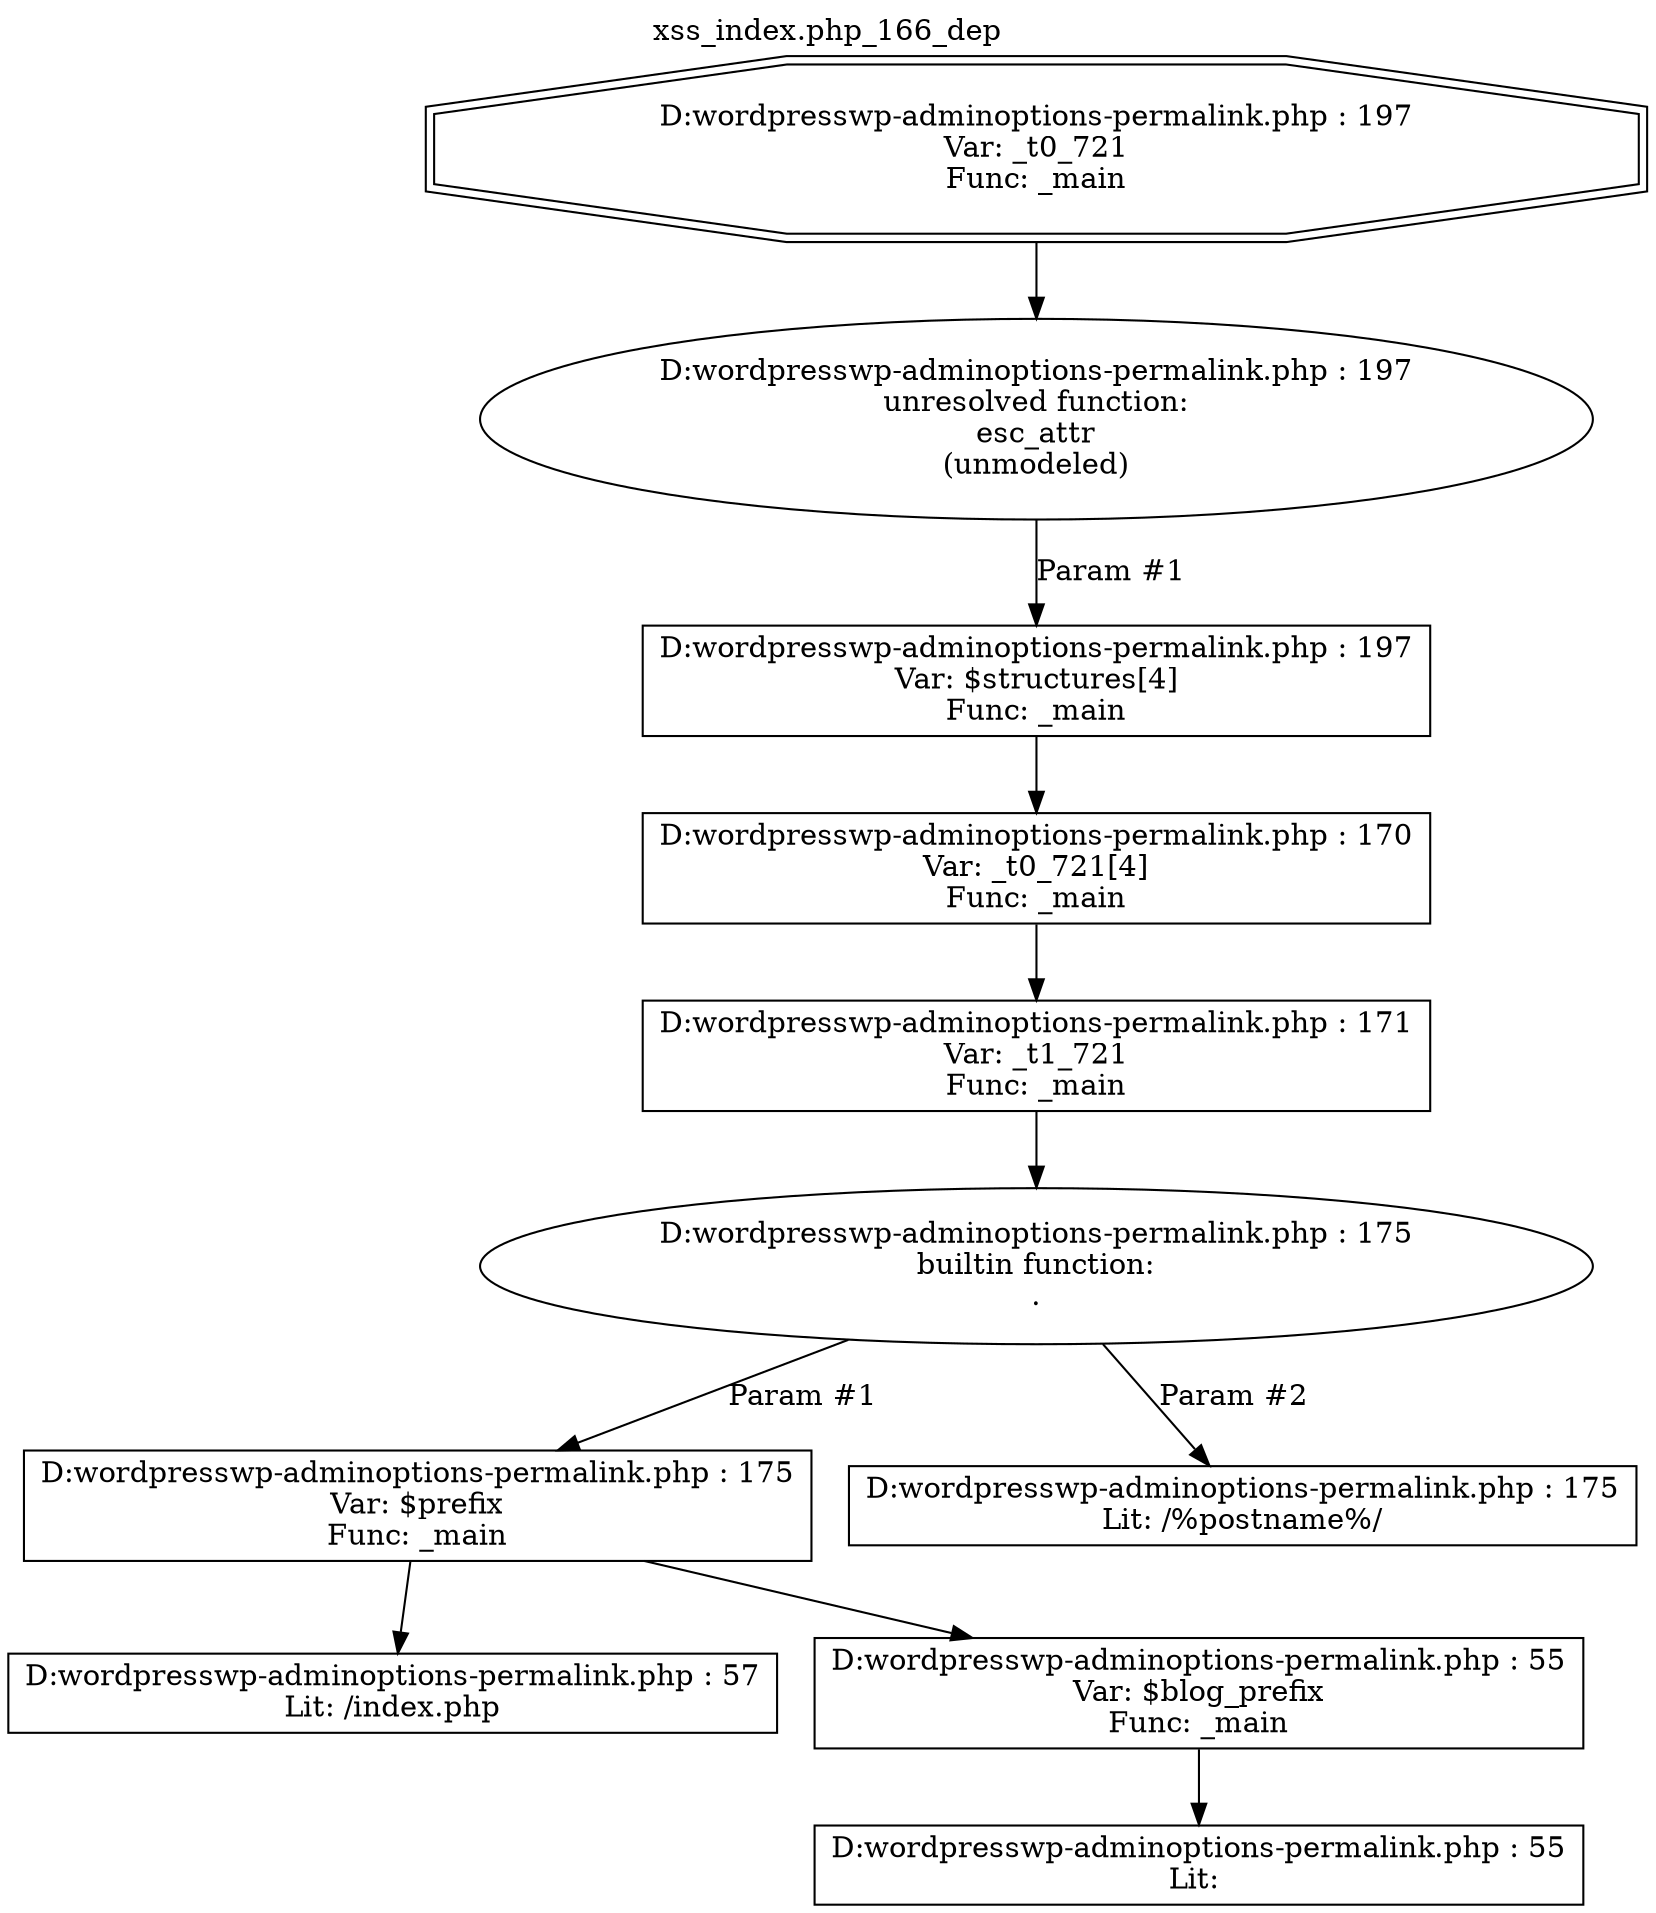 digraph cfg {
  label="xss_index.php_166_dep";
  labelloc=t;
  n1 [shape=doubleoctagon, label="D:\wordpress\wp-admin\options-permalink.php : 197\nVar: _t0_721\nFunc: _main\n"];
  n2 [shape=ellipse, label="D:\wordpress\wp-admin\options-permalink.php : 197\nunresolved function:\nesc_attr\n(unmodeled)\n"];
  n3 [shape=box, label="D:\wordpress\wp-admin\options-permalink.php : 197\nVar: $structures[4]\nFunc: _main\n"];
  n4 [shape=box, label="D:\wordpress\wp-admin\options-permalink.php : 170\nVar: _t0_721[4]\nFunc: _main\n"];
  n5 [shape=box, label="D:\wordpress\wp-admin\options-permalink.php : 171\nVar: _t1_721\nFunc: _main\n"];
  n6 [shape=ellipse, label="D:\wordpress\wp-admin\options-permalink.php : 175\nbuiltin function:\n.\n"];
  n7 [shape=box, label="D:\wordpress\wp-admin\options-permalink.php : 175\nVar: $prefix\nFunc: _main\n"];
  n8 [shape=box, label="D:\wordpress\wp-admin\options-permalink.php : 57\nLit: /index.php\n"];
  n9 [shape=box, label="D:\wordpress\wp-admin\options-permalink.php : 55\nVar: $blog_prefix\nFunc: _main\n"];
  n10 [shape=box, label="D:\wordpress\wp-admin\options-permalink.php : 55\nLit: \n"];
  n11 [shape=box, label="D:\wordpress\wp-admin\options-permalink.php : 175\nLit: /%postname%/\n"];
  n1 -> n2;
  n5 -> n6;
  n7 -> n8;
  n7 -> n9;
  n9 -> n10;
  n6 -> n7[label="Param #1"];
  n6 -> n11[label="Param #2"];
  n4 -> n5;
  n3 -> n4;
  n2 -> n3[label="Param #1"];
}
